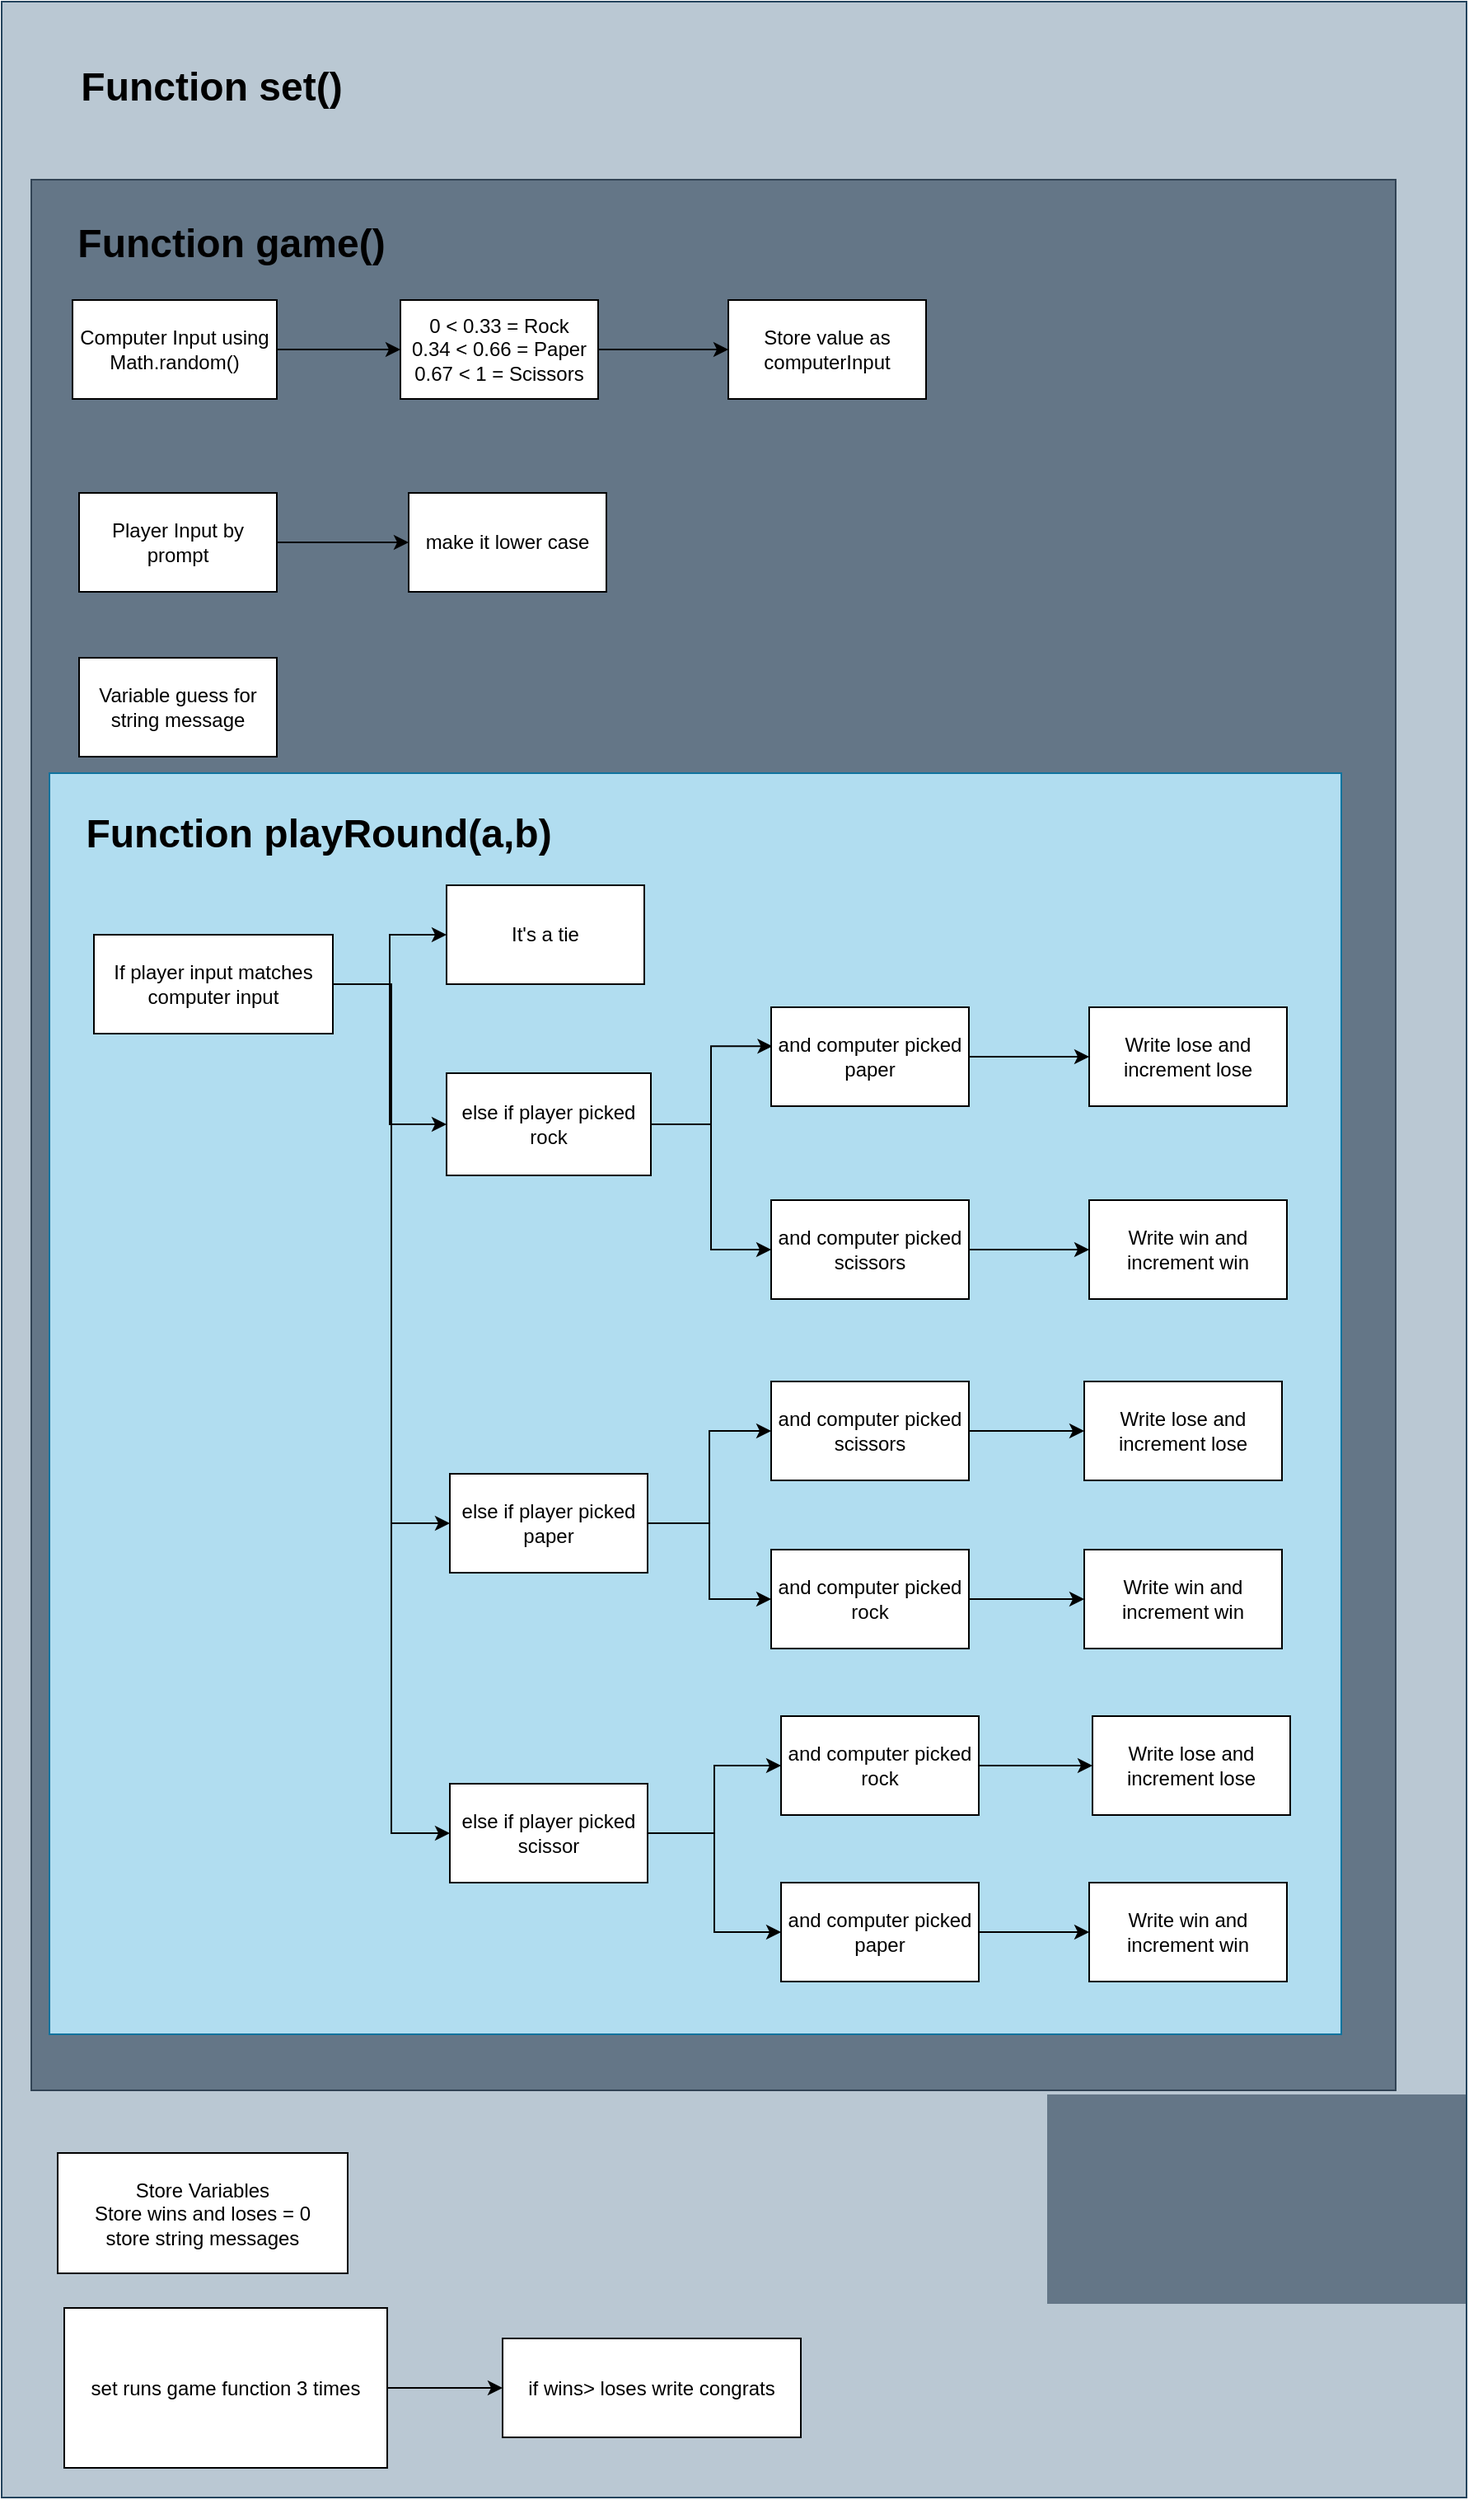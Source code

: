 <mxfile version="16.2.7" type="device"><diagram id="hY8AtmqHHvQIdzUrJeQ6" name="Page-1"><mxGraphModel dx="819" dy="1086" grid="0" gridSize="10" guides="1" tooltips="1" connect="1" arrows="1" fold="1" page="0" pageScale="1" pageWidth="850" pageHeight="1100" math="0" shadow="0"><root><mxCell id="0"/><mxCell id="1" parent="0"/><mxCell id="iXpuul98IYdpyXa2rN7h-54" value="" style="rounded=0;whiteSpace=wrap;html=1;fillColor=#bac8d3;strokeColor=#23445d;" vertex="1" parent="1"><mxGeometry x="126" y="45" width="889" height="1514" as="geometry"/></mxCell><mxCell id="iXpuul98IYdpyXa2rN7h-50" value="" style="rounded=0;whiteSpace=wrap;html=1;fillColor=#647687;strokeColor=#314354;fontColor=#ffffff;" vertex="1" parent="1"><mxGeometry x="144" y="153" width="828" height="1159" as="geometry"/></mxCell><mxCell id="iXpuul98IYdpyXa2rN7h-48" value="" style="rounded=0;whiteSpace=wrap;html=1;fillColor=#b1ddf0;strokeColor=#10739e;" vertex="1" parent="1"><mxGeometry x="155" y="513" width="784" height="765" as="geometry"/></mxCell><mxCell id="iXpuul98IYdpyXa2rN7h-4" style="edgeStyle=orthogonalEdgeStyle;rounded=0;orthogonalLoop=1;jettySize=auto;html=1;entryX=0;entryY=0.5;entryDx=0;entryDy=0;" edge="1" parent="1" source="iXpuul98IYdpyXa2rN7h-1" target="iXpuul98IYdpyXa2rN7h-3"><mxGeometry relative="1" as="geometry"><mxPoint x="352.333" y="256" as="targetPoint"/></mxGeometry></mxCell><mxCell id="iXpuul98IYdpyXa2rN7h-1" value="Computer Input using Math.random()" style="rounded=0;whiteSpace=wrap;html=1;" vertex="1" parent="1"><mxGeometry x="169" y="226" width="124" height="60" as="geometry"/></mxCell><mxCell id="iXpuul98IYdpyXa2rN7h-2" value="Store value as computerInput" style="rounded=0;whiteSpace=wrap;html=1;" vertex="1" parent="1"><mxGeometry x="567" y="226" width="120" height="60" as="geometry"/></mxCell><mxCell id="iXpuul98IYdpyXa2rN7h-5" style="edgeStyle=orthogonalEdgeStyle;rounded=0;orthogonalLoop=1;jettySize=auto;html=1;entryX=0;entryY=0.5;entryDx=0;entryDy=0;" edge="1" parent="1" source="iXpuul98IYdpyXa2rN7h-3" target="iXpuul98IYdpyXa2rN7h-2"><mxGeometry relative="1" as="geometry"/></mxCell><mxCell id="iXpuul98IYdpyXa2rN7h-3" value="0 &amp;lt; 0.33 = Rock&lt;br&gt;0.34 &amp;lt; 0.66 = Paper&lt;br&gt;0.67 &amp;lt; 1 = Scissors" style="rounded=0;whiteSpace=wrap;html=1;" vertex="1" parent="1"><mxGeometry x="368" y="226" width="120" height="60" as="geometry"/></mxCell><mxCell id="iXpuul98IYdpyXa2rN7h-8" style="edgeStyle=orthogonalEdgeStyle;rounded=0;orthogonalLoop=1;jettySize=auto;html=1;entryX=0;entryY=0.5;entryDx=0;entryDy=0;" edge="1" parent="1" source="iXpuul98IYdpyXa2rN7h-6" target="iXpuul98IYdpyXa2rN7h-7"><mxGeometry relative="1" as="geometry"/></mxCell><mxCell id="iXpuul98IYdpyXa2rN7h-6" value="Player Input by prompt" style="rounded=0;whiteSpace=wrap;html=1;" vertex="1" parent="1"><mxGeometry x="173" y="343" width="120" height="60" as="geometry"/></mxCell><mxCell id="iXpuul98IYdpyXa2rN7h-7" value="make it lower case" style="rounded=0;whiteSpace=wrap;html=1;" vertex="1" parent="1"><mxGeometry x="373" y="343" width="120" height="60" as="geometry"/></mxCell><mxCell id="iXpuul98IYdpyXa2rN7h-9" value="Variable guess for string message" style="rounded=0;whiteSpace=wrap;html=1;" vertex="1" parent="1"><mxGeometry x="173" y="443" width="120" height="60" as="geometry"/></mxCell><mxCell id="iXpuul98IYdpyXa2rN7h-13" style="edgeStyle=orthogonalEdgeStyle;rounded=0;orthogonalLoop=1;jettySize=auto;html=1;exitX=1;exitY=0.5;exitDx=0;exitDy=0;entryX=0;entryY=0.5;entryDx=0;entryDy=0;" edge="1" parent="1" source="iXpuul98IYdpyXa2rN7h-10" target="iXpuul98IYdpyXa2rN7h-11"><mxGeometry relative="1" as="geometry"/></mxCell><mxCell id="iXpuul98IYdpyXa2rN7h-14" style="edgeStyle=orthogonalEdgeStyle;rounded=0;orthogonalLoop=1;jettySize=auto;html=1;entryX=0;entryY=0.5;entryDx=0;entryDy=0;" edge="1" parent="1" source="iXpuul98IYdpyXa2rN7h-10" target="iXpuul98IYdpyXa2rN7h-12"><mxGeometry relative="1" as="geometry"/></mxCell><mxCell id="iXpuul98IYdpyXa2rN7h-17" style="edgeStyle=orthogonalEdgeStyle;rounded=0;orthogonalLoop=1;jettySize=auto;html=1;entryX=0;entryY=0.5;entryDx=0;entryDy=0;" edge="1" parent="1" source="iXpuul98IYdpyXa2rN7h-10" target="iXpuul98IYdpyXa2rN7h-15"><mxGeometry relative="1" as="geometry"/></mxCell><mxCell id="iXpuul98IYdpyXa2rN7h-18" style="edgeStyle=orthogonalEdgeStyle;rounded=0;orthogonalLoop=1;jettySize=auto;html=1;entryX=0;entryY=0.5;entryDx=0;entryDy=0;" edge="1" parent="1" source="iXpuul98IYdpyXa2rN7h-10" target="iXpuul98IYdpyXa2rN7h-16"><mxGeometry relative="1" as="geometry"/></mxCell><mxCell id="iXpuul98IYdpyXa2rN7h-10" value="If player input matches computer input" style="rounded=0;whiteSpace=wrap;html=1;" vertex="1" parent="1"><mxGeometry x="182" y="611" width="145" height="60" as="geometry"/></mxCell><mxCell id="iXpuul98IYdpyXa2rN7h-11" value="It's a tie" style="rounded=0;whiteSpace=wrap;html=1;" vertex="1" parent="1"><mxGeometry x="396" y="581" width="120" height="60" as="geometry"/></mxCell><mxCell id="iXpuul98IYdpyXa2rN7h-28" style="edgeStyle=orthogonalEdgeStyle;rounded=0;orthogonalLoop=1;jettySize=auto;html=1;entryX=0.006;entryY=0.394;entryDx=0;entryDy=0;entryPerimeter=0;" edge="1" parent="1" source="iXpuul98IYdpyXa2rN7h-12" target="iXpuul98IYdpyXa2rN7h-24"><mxGeometry relative="1" as="geometry"/></mxCell><mxCell id="iXpuul98IYdpyXa2rN7h-29" style="edgeStyle=orthogonalEdgeStyle;rounded=0;orthogonalLoop=1;jettySize=auto;html=1;entryX=0;entryY=0.5;entryDx=0;entryDy=0;" edge="1" parent="1" source="iXpuul98IYdpyXa2rN7h-12" target="iXpuul98IYdpyXa2rN7h-26"><mxGeometry relative="1" as="geometry"/></mxCell><mxCell id="iXpuul98IYdpyXa2rN7h-12" value="else if player picked rock" style="rounded=0;whiteSpace=wrap;html=1;" vertex="1" parent="1"><mxGeometry x="396" y="695" width="124" height="62" as="geometry"/></mxCell><mxCell id="iXpuul98IYdpyXa2rN7h-36" style="edgeStyle=orthogonalEdgeStyle;rounded=0;orthogonalLoop=1;jettySize=auto;html=1;entryX=0;entryY=0.5;entryDx=0;entryDy=0;" edge="1" parent="1" source="iXpuul98IYdpyXa2rN7h-15" target="iXpuul98IYdpyXa2rN7h-33"><mxGeometry relative="1" as="geometry"/></mxCell><mxCell id="iXpuul98IYdpyXa2rN7h-37" style="edgeStyle=orthogonalEdgeStyle;rounded=0;orthogonalLoop=1;jettySize=auto;html=1;entryX=0;entryY=0.5;entryDx=0;entryDy=0;" edge="1" parent="1" source="iXpuul98IYdpyXa2rN7h-15" target="iXpuul98IYdpyXa2rN7h-32"><mxGeometry relative="1" as="geometry"/></mxCell><mxCell id="iXpuul98IYdpyXa2rN7h-15" value="else if player picked paper" style="rounded=0;whiteSpace=wrap;html=1;" vertex="1" parent="1"><mxGeometry x="398" y="938" width="120" height="60" as="geometry"/></mxCell><mxCell id="iXpuul98IYdpyXa2rN7h-41" style="edgeStyle=orthogonalEdgeStyle;rounded=0;orthogonalLoop=1;jettySize=auto;html=1;entryX=0;entryY=0.5;entryDx=0;entryDy=0;" edge="1" parent="1" source="iXpuul98IYdpyXa2rN7h-16" target="iXpuul98IYdpyXa2rN7h-40"><mxGeometry relative="1" as="geometry"/></mxCell><mxCell id="iXpuul98IYdpyXa2rN7h-42" style="edgeStyle=orthogonalEdgeStyle;rounded=0;orthogonalLoop=1;jettySize=auto;html=1;entryX=0;entryY=0.5;entryDx=0;entryDy=0;" edge="1" parent="1" source="iXpuul98IYdpyXa2rN7h-16" target="iXpuul98IYdpyXa2rN7h-20"><mxGeometry relative="1" as="geometry"/></mxCell><mxCell id="iXpuul98IYdpyXa2rN7h-16" value="else if player picked scissor" style="rounded=0;whiteSpace=wrap;html=1;" vertex="1" parent="1"><mxGeometry x="398" y="1126" width="120" height="60" as="geometry"/></mxCell><mxCell id="iXpuul98IYdpyXa2rN7h-43" style="edgeStyle=orthogonalEdgeStyle;rounded=0;orthogonalLoop=1;jettySize=auto;html=1;entryX=0;entryY=0.5;entryDx=0;entryDy=0;" edge="1" parent="1" source="iXpuul98IYdpyXa2rN7h-20" target="iXpuul98IYdpyXa2rN7h-22"><mxGeometry relative="1" as="geometry"/></mxCell><mxCell id="iXpuul98IYdpyXa2rN7h-20" value="and computer picked paper" style="rounded=0;whiteSpace=wrap;html=1;" vertex="1" parent="1"><mxGeometry x="599" y="1186" width="120" height="60" as="geometry"/></mxCell><mxCell id="iXpuul98IYdpyXa2rN7h-22" value="Write win and increment win" style="rounded=0;whiteSpace=wrap;html=1;" vertex="1" parent="1"><mxGeometry x="786" y="1186" width="120" height="60" as="geometry"/></mxCell><mxCell id="iXpuul98IYdpyXa2rN7h-23" value="Write lose and increment lose" style="rounded=0;whiteSpace=wrap;html=1;" vertex="1" parent="1"><mxGeometry x="788" y="1085" width="120" height="60" as="geometry"/></mxCell><mxCell id="iXpuul98IYdpyXa2rN7h-30" style="edgeStyle=orthogonalEdgeStyle;rounded=0;orthogonalLoop=1;jettySize=auto;html=1;entryX=0;entryY=0.5;entryDx=0;entryDy=0;" edge="1" parent="1" source="iXpuul98IYdpyXa2rN7h-24" target="iXpuul98IYdpyXa2rN7h-25"><mxGeometry relative="1" as="geometry"/></mxCell><mxCell id="iXpuul98IYdpyXa2rN7h-24" value="and computer picked paper" style="rounded=0;whiteSpace=wrap;html=1;" vertex="1" parent="1"><mxGeometry x="593" y="655" width="120" height="60" as="geometry"/></mxCell><mxCell id="iXpuul98IYdpyXa2rN7h-25" value="Write lose and increment lose" style="rounded=0;whiteSpace=wrap;html=1;" vertex="1" parent="1"><mxGeometry x="786" y="655" width="120" height="60" as="geometry"/></mxCell><mxCell id="iXpuul98IYdpyXa2rN7h-31" style="edgeStyle=orthogonalEdgeStyle;rounded=0;orthogonalLoop=1;jettySize=auto;html=1;entryX=0;entryY=0.5;entryDx=0;entryDy=0;" edge="1" parent="1" source="iXpuul98IYdpyXa2rN7h-26" target="iXpuul98IYdpyXa2rN7h-27"><mxGeometry relative="1" as="geometry"/></mxCell><mxCell id="iXpuul98IYdpyXa2rN7h-26" value="and computer picked scissors" style="rounded=0;whiteSpace=wrap;html=1;" vertex="1" parent="1"><mxGeometry x="593" y="772" width="120" height="60" as="geometry"/></mxCell><mxCell id="iXpuul98IYdpyXa2rN7h-27" value="Write win and increment win" style="rounded=0;whiteSpace=wrap;html=1;" vertex="1" parent="1"><mxGeometry x="786" y="772" width="120" height="60" as="geometry"/></mxCell><mxCell id="iXpuul98IYdpyXa2rN7h-39" style="edgeStyle=orthogonalEdgeStyle;rounded=0;orthogonalLoop=1;jettySize=auto;html=1;entryX=0;entryY=0.5;entryDx=0;entryDy=0;" edge="1" parent="1" source="iXpuul98IYdpyXa2rN7h-32" target="iXpuul98IYdpyXa2rN7h-35"><mxGeometry relative="1" as="geometry"/></mxCell><mxCell id="iXpuul98IYdpyXa2rN7h-32" value="and computer picked rock" style="rounded=0;whiteSpace=wrap;html=1;" vertex="1" parent="1"><mxGeometry x="593" y="984" width="120" height="60" as="geometry"/></mxCell><mxCell id="iXpuul98IYdpyXa2rN7h-38" style="edgeStyle=orthogonalEdgeStyle;rounded=0;orthogonalLoop=1;jettySize=auto;html=1;entryX=0;entryY=0.5;entryDx=0;entryDy=0;" edge="1" parent="1" source="iXpuul98IYdpyXa2rN7h-33" target="iXpuul98IYdpyXa2rN7h-34"><mxGeometry relative="1" as="geometry"/></mxCell><mxCell id="iXpuul98IYdpyXa2rN7h-33" value="and computer picked scissors" style="rounded=0;whiteSpace=wrap;html=1;" vertex="1" parent="1"><mxGeometry x="593" y="882" width="120" height="60" as="geometry"/></mxCell><mxCell id="iXpuul98IYdpyXa2rN7h-34" value="Write lose and increment lose" style="rounded=0;whiteSpace=wrap;html=1;" vertex="1" parent="1"><mxGeometry x="783" y="882" width="120" height="60" as="geometry"/></mxCell><mxCell id="iXpuul98IYdpyXa2rN7h-35" value="Write win and increment win" style="rounded=0;whiteSpace=wrap;html=1;" vertex="1" parent="1"><mxGeometry x="783" y="984" width="120" height="60" as="geometry"/></mxCell><mxCell id="iXpuul98IYdpyXa2rN7h-44" style="edgeStyle=orthogonalEdgeStyle;rounded=0;orthogonalLoop=1;jettySize=auto;html=1;entryX=0;entryY=0.5;entryDx=0;entryDy=0;" edge="1" parent="1" source="iXpuul98IYdpyXa2rN7h-40" target="iXpuul98IYdpyXa2rN7h-23"><mxGeometry relative="1" as="geometry"/></mxCell><mxCell id="iXpuul98IYdpyXa2rN7h-40" value="and computer picked rock" style="rounded=0;whiteSpace=wrap;html=1;" vertex="1" parent="1"><mxGeometry x="599" y="1085" width="120" height="60" as="geometry"/></mxCell><mxCell id="iXpuul98IYdpyXa2rN7h-52" value="Function game()" style="text;strokeColor=none;fillColor=none;html=1;fontSize=24;fontStyle=1;verticalAlign=middle;align=center;" vertex="1" parent="1"><mxGeometry x="152" y="158" width="225" height="68" as="geometry"/></mxCell><mxCell id="iXpuul98IYdpyXa2rN7h-53" value="Function playRound(a,b)" style="text;strokeColor=none;fillColor=none;html=1;fontSize=24;fontStyle=1;verticalAlign=middle;align=center;" vertex="1" parent="1"><mxGeometry x="160" y="515" width="315" height="69" as="geometry"/></mxCell><mxCell id="iXpuul98IYdpyXa2rN7h-55" value="Function set()" style="text;strokeColor=none;fillColor=none;html=1;fontSize=24;fontStyle=1;verticalAlign=middle;align=center;" vertex="1" parent="1"><mxGeometry x="140" y="63" width="225" height="68" as="geometry"/></mxCell><mxCell id="iXpuul98IYdpyXa2rN7h-56" value="Store Variables&lt;br&gt;Store wins and loses = 0&lt;br&gt;store string messages" style="rounded=0;whiteSpace=wrap;html=1;" vertex="1" parent="1"><mxGeometry x="160" y="1350" width="176" height="73" as="geometry"/></mxCell><mxCell id="iXpuul98IYdpyXa2rN7h-59" style="edgeStyle=orthogonalEdgeStyle;rounded=0;orthogonalLoop=1;jettySize=auto;html=1;entryX=0;entryY=0.5;entryDx=0;entryDy=0;" edge="1" parent="1" source="iXpuul98IYdpyXa2rN7h-57" target="iXpuul98IYdpyXa2rN7h-58"><mxGeometry relative="1" as="geometry"/></mxCell><mxCell id="iXpuul98IYdpyXa2rN7h-57" value="set runs game function 3 times" style="rounded=0;whiteSpace=wrap;html=1;" vertex="1" parent="1"><mxGeometry x="164" y="1444" width="196" height="97" as="geometry"/></mxCell><mxCell id="iXpuul98IYdpyXa2rN7h-58" value="if wins&amp;gt; loses write congrats" style="rounded=0;whiteSpace=wrap;html=1;" vertex="1" parent="1"><mxGeometry x="430" y="1462.5" width="181" height="60" as="geometry"/></mxCell></root></mxGraphModel></diagram></mxfile>